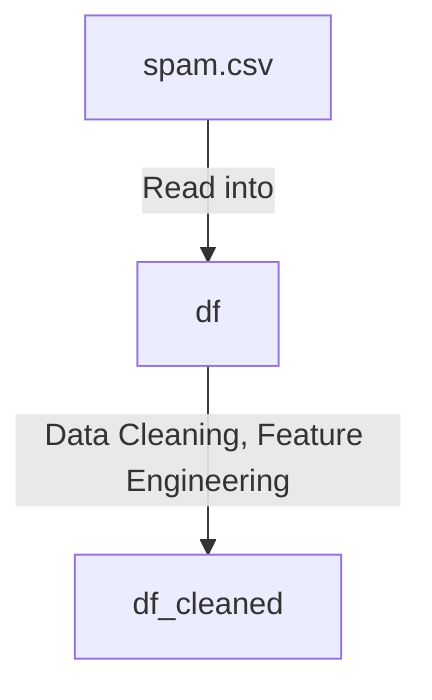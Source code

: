 flowchart TD
    A["spam.csv"] -->|Read into| B["df"]
    B -->|Data Cleaning, Feature Engineering| C["df_cleaned"]